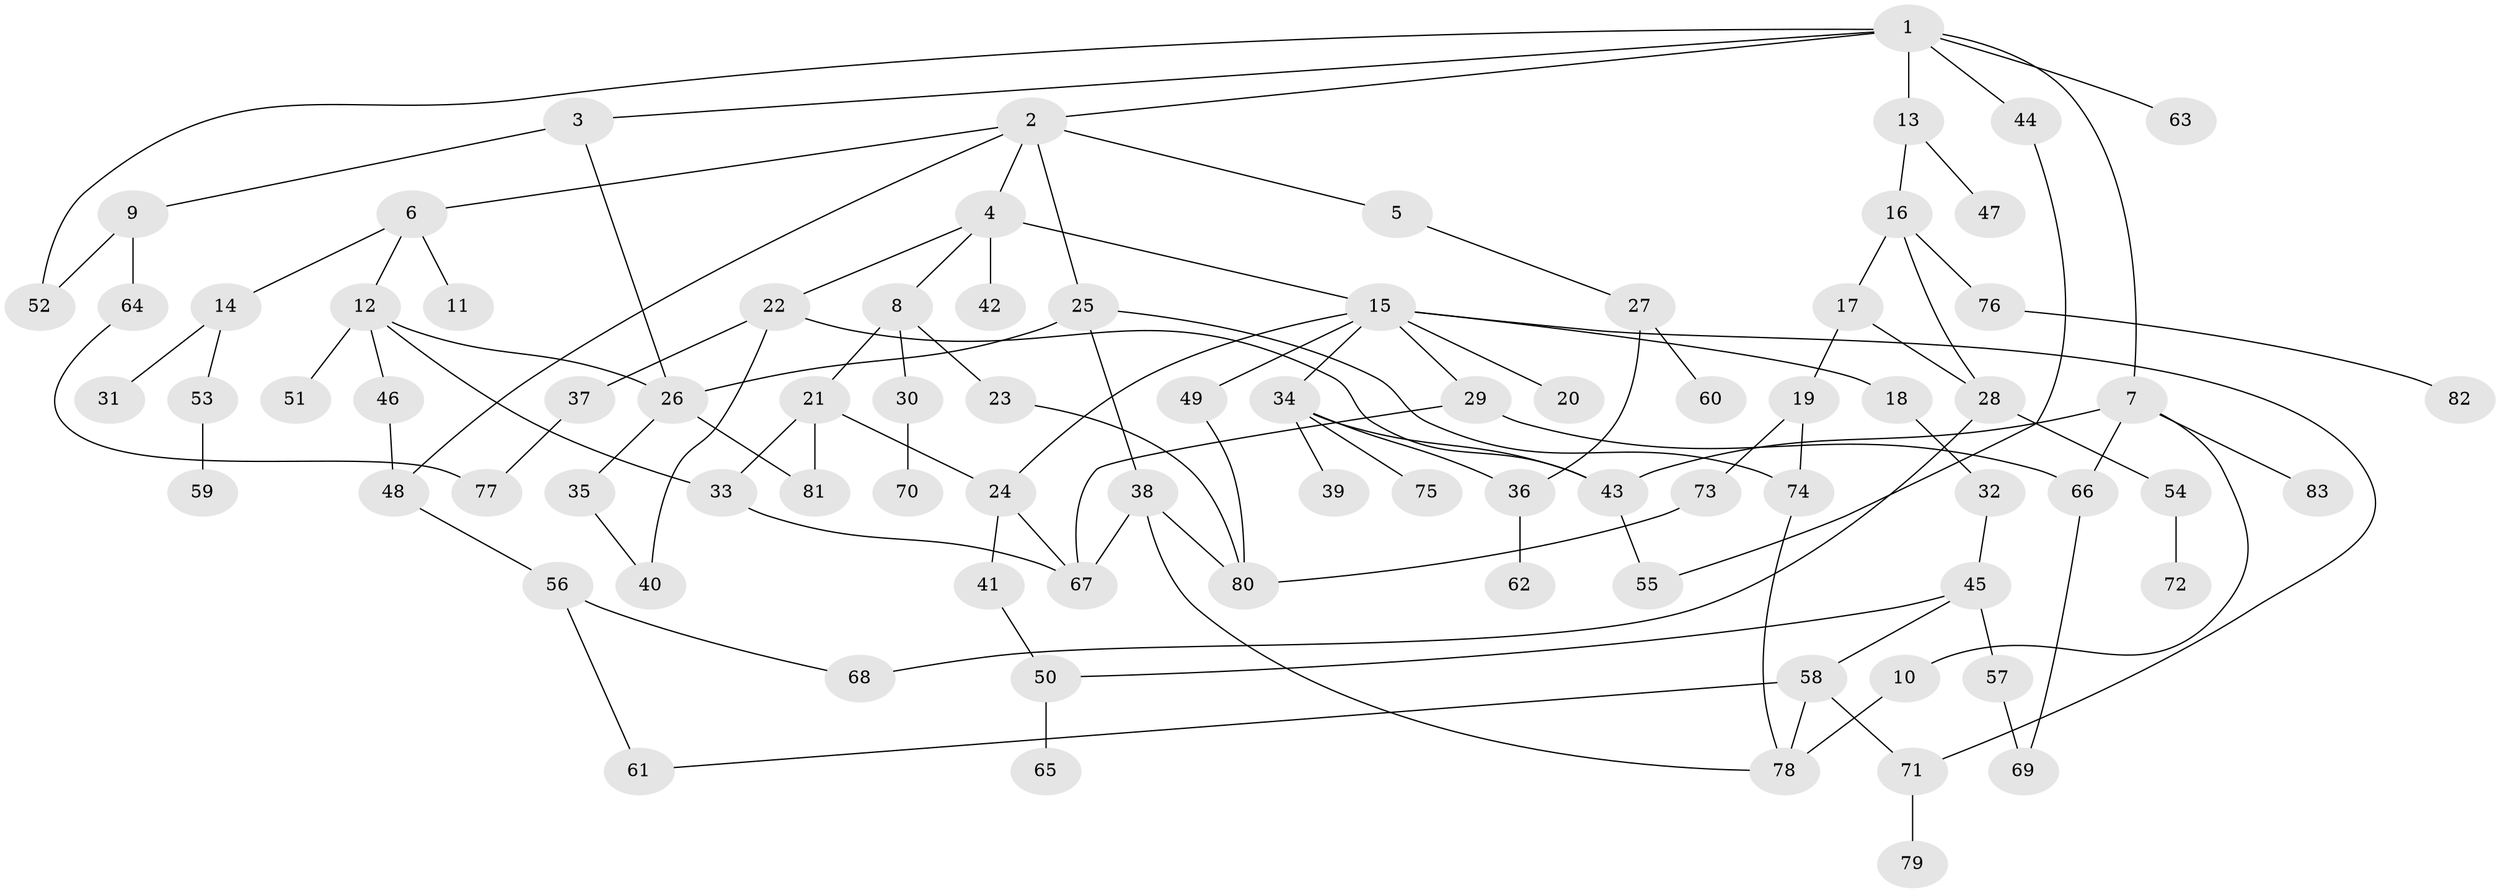 // Generated by graph-tools (version 1.1) at 2025/13/03/09/25 04:13:33]
// undirected, 83 vertices, 112 edges
graph export_dot {
graph [start="1"]
  node [color=gray90,style=filled];
  1;
  2;
  3;
  4;
  5;
  6;
  7;
  8;
  9;
  10;
  11;
  12;
  13;
  14;
  15;
  16;
  17;
  18;
  19;
  20;
  21;
  22;
  23;
  24;
  25;
  26;
  27;
  28;
  29;
  30;
  31;
  32;
  33;
  34;
  35;
  36;
  37;
  38;
  39;
  40;
  41;
  42;
  43;
  44;
  45;
  46;
  47;
  48;
  49;
  50;
  51;
  52;
  53;
  54;
  55;
  56;
  57;
  58;
  59;
  60;
  61;
  62;
  63;
  64;
  65;
  66;
  67;
  68;
  69;
  70;
  71;
  72;
  73;
  74;
  75;
  76;
  77;
  78;
  79;
  80;
  81;
  82;
  83;
  1 -- 2;
  1 -- 3;
  1 -- 7;
  1 -- 13;
  1 -- 44;
  1 -- 63;
  1 -- 52;
  2 -- 4;
  2 -- 5;
  2 -- 6;
  2 -- 25;
  2 -- 48;
  3 -- 9;
  3 -- 26;
  4 -- 8;
  4 -- 15;
  4 -- 22;
  4 -- 42;
  5 -- 27;
  6 -- 11;
  6 -- 12;
  6 -- 14;
  7 -- 10;
  7 -- 83;
  7 -- 43;
  7 -- 66;
  8 -- 21;
  8 -- 23;
  8 -- 30;
  9 -- 52;
  9 -- 64;
  10 -- 78;
  12 -- 46;
  12 -- 51;
  12 -- 26;
  12 -- 33;
  13 -- 16;
  13 -- 47;
  14 -- 31;
  14 -- 53;
  15 -- 18;
  15 -- 20;
  15 -- 29;
  15 -- 34;
  15 -- 49;
  15 -- 71;
  15 -- 24;
  16 -- 17;
  16 -- 28;
  16 -- 76;
  17 -- 19;
  17 -- 28;
  18 -- 32;
  19 -- 73;
  19 -- 74;
  21 -- 24;
  21 -- 33;
  21 -- 81;
  22 -- 37;
  22 -- 40;
  22 -- 43;
  23 -- 80;
  24 -- 41;
  24 -- 67;
  25 -- 38;
  25 -- 74;
  25 -- 26;
  26 -- 35;
  26 -- 81;
  27 -- 36;
  27 -- 60;
  28 -- 54;
  28 -- 68;
  29 -- 66;
  29 -- 67;
  30 -- 70;
  32 -- 45;
  33 -- 67;
  34 -- 39;
  34 -- 43;
  34 -- 75;
  34 -- 36;
  35 -- 40;
  36 -- 62;
  37 -- 77;
  38 -- 67;
  38 -- 80;
  38 -- 78;
  41 -- 50;
  43 -- 55;
  44 -- 55;
  45 -- 57;
  45 -- 58;
  45 -- 50;
  46 -- 48;
  48 -- 56;
  49 -- 80;
  50 -- 65;
  53 -- 59;
  54 -- 72;
  56 -- 61;
  56 -- 68;
  57 -- 69;
  58 -- 78;
  58 -- 71;
  58 -- 61;
  64 -- 77;
  66 -- 69;
  71 -- 79;
  73 -- 80;
  74 -- 78;
  76 -- 82;
}
